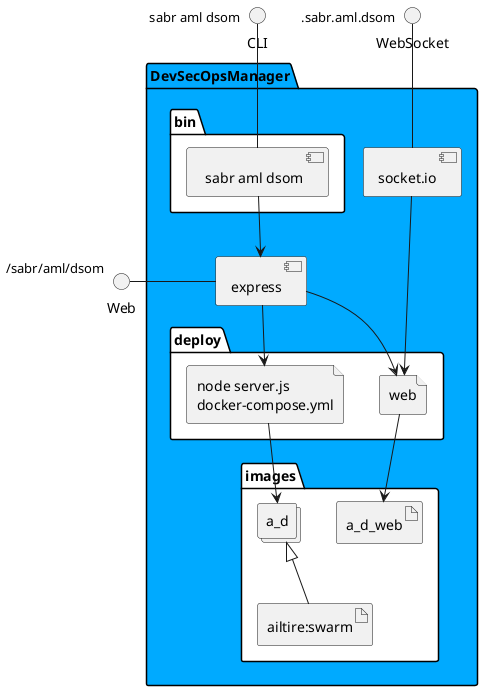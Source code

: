 @startuml
  interface CLI
  interface Web
  interface WebSocket
package "DevSecOpsManager" #00aaff {
  component express as REST
  component socket.io as socket
  folder bin #ffffff {
    component " sabr aml dsom" as binName
  }
  binName --> REST

  folder deploy #ffffff {
      file "node server.js\ndocker-compose.yml" as a_d_container
      REST --> a_d_container


    file "web" as web_container
    REST --> web_container
    socket ---> web_container

  }
  folder images #ffffff {
    collections "a_d" as a_dimage
    artifact "ailtire:swarm" as ailtireswarm
    a_dimage <|-- ailtireswarm
    a_d_container --> a_dimage


      artifact "a_d_web" as a_d_web
      web_container --> a_d_web

  }
}
CLI " sabr aml dsom" -- binName
Web "/sabr/aml/dsom" - REST
WebSocket ".sabr.aml.dsom" -- socket

@enduml
